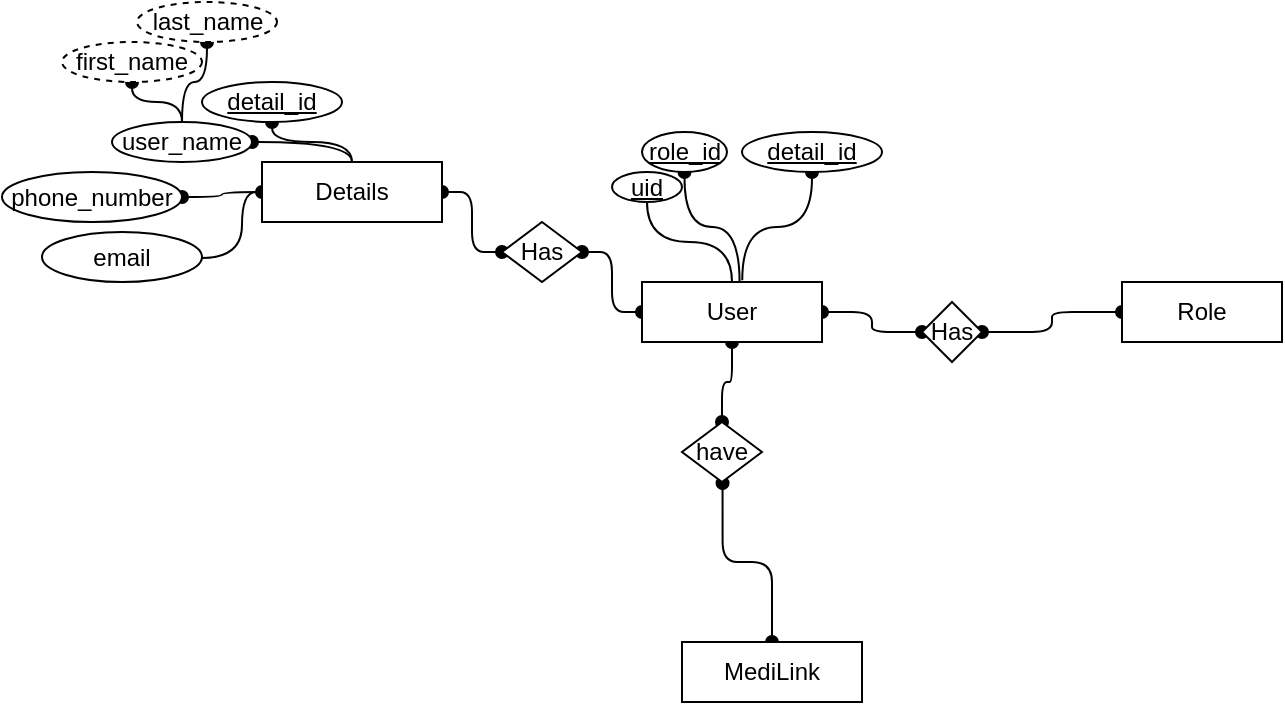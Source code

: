 <mxfile>
    <diagram id="TxKYhq39LGT167zMcgr6" name="Page-1">
        <mxGraphModel dx="784" dy="410" grid="1" gridSize="10" guides="1" tooltips="1" connect="1" arrows="1" fold="1" page="1" pageScale="1" pageWidth="850" pageHeight="1100" math="0" shadow="0">
            <root>
                <mxCell id="0"/>
                <mxCell id="1" parent="0"/>
                <mxCell id="7" style="edgeStyle=orthogonalEdgeStyle;html=1;exitX=0.5;exitY=0;exitDx=0;exitDy=0;entryX=0.507;entryY=1.019;entryDx=0;entryDy=0;entryPerimeter=0;endArrow=oval;endFill=1;startArrow=oval;startFill=1;" parent="1" source="2" target="3" edge="1">
                    <mxGeometry relative="1" as="geometry"/>
                </mxCell>
                <mxCell id="2" value="MediLink" style="whiteSpace=wrap;html=1;" parent="1" vertex="1">
                    <mxGeometry x="360" y="340" width="90" height="30" as="geometry"/>
                </mxCell>
                <mxCell id="6" style="edgeStyle=orthogonalEdgeStyle;html=1;entryX=0.5;entryY=1;entryDx=0;entryDy=0;startArrow=oval;startFill=1;endArrow=oval;endFill=1;" parent="1" source="3" target="5" edge="1">
                    <mxGeometry relative="1" as="geometry"/>
                </mxCell>
                <mxCell id="3" value="have" style="rhombus;whiteSpace=wrap;html=1;" parent="1" vertex="1">
                    <mxGeometry x="360" y="230" width="40" height="30" as="geometry"/>
                </mxCell>
                <mxCell id="9" style="edgeStyle=orthogonalEdgeStyle;html=1;startArrow=oval;startFill=1;endArrow=oval;endFill=1;" parent="1" source="5" target="8" edge="1">
                    <mxGeometry relative="1" as="geometry"/>
                </mxCell>
                <mxCell id="14" style="edgeStyle=orthogonalEdgeStyle;html=1;entryX=1;entryY=0.5;entryDx=0;entryDy=0;startArrow=oval;startFill=1;endArrow=oval;endFill=1;" parent="1" source="5" target="12" edge="1">
                    <mxGeometry relative="1" as="geometry"/>
                </mxCell>
                <mxCell id="5" value="User" style="whiteSpace=wrap;html=1;" parent="1" vertex="1">
                    <mxGeometry x="340" y="160" width="90" height="30" as="geometry"/>
                </mxCell>
                <mxCell id="11" style="edgeStyle=orthogonalEdgeStyle;html=1;entryX=0;entryY=0.5;entryDx=0;entryDy=0;startArrow=oval;startFill=1;endArrow=oval;endFill=1;" parent="1" source="8" target="10" edge="1">
                    <mxGeometry relative="1" as="geometry"/>
                </mxCell>
                <mxCell id="8" value="Has" style="rhombus;whiteSpace=wrap;html=1;" parent="1" vertex="1">
                    <mxGeometry x="480" y="170" width="30" height="30" as="geometry"/>
                </mxCell>
                <mxCell id="10" value="Role" style="whiteSpace=wrap;html=1;" parent="1" vertex="1">
                    <mxGeometry x="580" y="160" width="80" height="30" as="geometry"/>
                </mxCell>
                <mxCell id="15" style="edgeStyle=orthogonalEdgeStyle;html=1;entryX=1;entryY=0.5;entryDx=0;entryDy=0;startArrow=oval;startFill=1;endArrow=oval;endFill=1;" parent="1" source="12" target="13" edge="1">
                    <mxGeometry relative="1" as="geometry"/>
                </mxCell>
                <mxCell id="12" value="Has" style="rhombus;whiteSpace=wrap;html=1;" parent="1" vertex="1">
                    <mxGeometry x="270" y="130" width="40" height="30" as="geometry"/>
                </mxCell>
                <mxCell id="38" value="" style="edgeStyle=orthogonalEdgeStyle;curved=1;html=1;startArrow=oval;startFill=1;endArrow=none;endFill=0;elbow=vertical;exitX=0;exitY=0.5;exitDx=0;exitDy=0;" edge="1" parent="1" source="13" target="37">
                    <mxGeometry relative="1" as="geometry">
                        <Array as="points">
                            <mxPoint x="140" y="115"/>
                            <mxPoint x="140" y="148"/>
                        </Array>
                    </mxGeometry>
                </mxCell>
                <mxCell id="13" value="Details" style="whiteSpace=wrap;html=1;" parent="1" vertex="1">
                    <mxGeometry x="150" y="100" width="90" height="30" as="geometry"/>
                </mxCell>
                <mxCell id="18" style="edgeStyle=orthogonalEdgeStyle;html=1;entryX=0.5;entryY=0;entryDx=0;entryDy=0;endArrow=none;endFill=0;elbow=vertical;curved=1;" edge="1" parent="1" source="17" target="5">
                    <mxGeometry relative="1" as="geometry"/>
                </mxCell>
                <mxCell id="17" value="&lt;u&gt;uid&lt;/u&gt;" style="ellipse;whiteSpace=wrap;html=1;" vertex="1" parent="1">
                    <mxGeometry x="325" y="105" width="35" height="15" as="geometry"/>
                </mxCell>
                <mxCell id="21" style="edgeStyle=orthogonalEdgeStyle;curved=1;html=1;entryX=0.542;entryY=0;entryDx=0;entryDy=0;entryPerimeter=0;startArrow=oval;startFill=1;endArrow=none;endFill=0;elbow=vertical;" edge="1" parent="1" source="20" target="5">
                    <mxGeometry relative="1" as="geometry"/>
                </mxCell>
                <mxCell id="20" value="&lt;u&gt;role_id&lt;/u&gt;" style="ellipse;whiteSpace=wrap;html=1;" vertex="1" parent="1">
                    <mxGeometry x="340" y="85" width="42.5" height="20" as="geometry"/>
                </mxCell>
                <mxCell id="33" style="edgeStyle=orthogonalEdgeStyle;curved=1;html=1;entryX=0.5;entryY=0;entryDx=0;entryDy=0;startArrow=oval;startFill=1;endArrow=none;endFill=0;elbow=vertical;" edge="1" parent="1" source="28" target="13">
                    <mxGeometry relative="1" as="geometry"/>
                </mxCell>
                <mxCell id="28" value="user_name" style="ellipse;whiteSpace=wrap;html=1;" vertex="1" parent="1">
                    <mxGeometry x="75" y="80" width="70" height="20" as="geometry"/>
                </mxCell>
                <mxCell id="29" style="edgeStyle=orthogonalEdgeStyle;curved=1;html=1;startArrow=oval;startFill=1;endArrow=none;endFill=0;elbow=vertical;" edge="1" parent="1" source="30" target="28">
                    <mxGeometry relative="1" as="geometry"/>
                </mxCell>
                <mxCell id="30" value="first_name" style="ellipse;whiteSpace=wrap;html=1;dashed=1;" vertex="1" parent="1">
                    <mxGeometry x="50" y="40" width="70" height="20" as="geometry"/>
                </mxCell>
                <mxCell id="31" style="edgeStyle=orthogonalEdgeStyle;curved=1;html=1;startArrow=oval;startFill=1;endArrow=none;endFill=0;elbow=vertical;" edge="1" parent="1" source="32" target="28">
                    <mxGeometry relative="1" as="geometry"/>
                </mxCell>
                <mxCell id="32" value="last_name" style="ellipse;whiteSpace=wrap;html=1;dashed=1;" vertex="1" parent="1">
                    <mxGeometry x="87.5" y="20" width="70" height="20" as="geometry"/>
                </mxCell>
                <mxCell id="35" style="edgeStyle=orthogonalEdgeStyle;curved=1;html=1;entryX=0.557;entryY=-0.03;entryDx=0;entryDy=0;entryPerimeter=0;startArrow=oval;startFill=1;endArrow=none;endFill=0;elbow=vertical;" edge="1" parent="1" source="34" target="5">
                    <mxGeometry relative="1" as="geometry"/>
                </mxCell>
                <mxCell id="34" value="&lt;u&gt;detail_id&lt;/u&gt;" style="ellipse;whiteSpace=wrap;html=1;" vertex="1" parent="1">
                    <mxGeometry x="390" y="85" width="70" height="20" as="geometry"/>
                </mxCell>
                <mxCell id="37" value="email" style="ellipse;whiteSpace=wrap;html=1;" vertex="1" parent="1">
                    <mxGeometry x="40" y="135" width="80" height="25" as="geometry"/>
                </mxCell>
                <mxCell id="40" style="edgeStyle=orthogonalEdgeStyle;curved=1;html=1;entryX=0;entryY=0.5;entryDx=0;entryDy=0;startArrow=oval;startFill=1;endArrow=none;endFill=0;elbow=vertical;" edge="1" parent="1" source="39" target="13">
                    <mxGeometry relative="1" as="geometry"/>
                </mxCell>
                <mxCell id="39" value="phone_number" style="ellipse;whiteSpace=wrap;html=1;" vertex="1" parent="1">
                    <mxGeometry x="20" y="105" width="90" height="25" as="geometry"/>
                </mxCell>
                <mxCell id="42" style="edgeStyle=orthogonalEdgeStyle;curved=1;html=1;entryX=0.5;entryY=0;entryDx=0;entryDy=0;startArrow=oval;startFill=1;endArrow=none;endFill=0;elbow=vertical;" edge="1" parent="1" source="41" target="13">
                    <mxGeometry relative="1" as="geometry"/>
                </mxCell>
                <mxCell id="41" value="&lt;u&gt;detail_id&lt;/u&gt;" style="ellipse;whiteSpace=wrap;html=1;" vertex="1" parent="1">
                    <mxGeometry x="120" y="60" width="70" height="20" as="geometry"/>
                </mxCell>
            </root>
        </mxGraphModel>
    </diagram>
</mxfile>